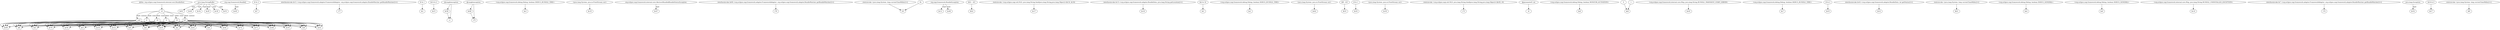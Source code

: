 digraph g {
0[label="16"]
1[label="$r71"]
0->1[label=""]
2[label="4"]
3[label="$r44"]
2->3[label=""]
4[label="$r25"]
0->4[label=""]
5[label="$r6"]
2->5[label=""]
6[label="$r5"]
6->4[label=""]
6->3[label=""]
7[label="8"]
7->3[label=""]
6->1[label=""]
7->5[label=""]
8[label="java.lang.StringBuffer"]
9[label="$r61"]
8->9[label="type"]
10[label="$r59"]
2->10[label=""]
6->5[label=""]
11[label="org.osgi.framework.Bundle[]"]
12[label="$r49"]
11->12[label="type"]
0->3[label=""]
13[label="32"]
14[label="$r69"]
13->14[label=""]
15[label="$r70"]
2->15[label=""]
16[label="null"]
17[label="$r35"]
16->17[label=""]
18[label="$r48"]
7->18[label=""]
19[label="i0 & 2"]
20[label="$i7"]
19->20[label=""]
21[label="interfaceinvoke $r11.<org.eclipse.osgi.framework.adaptor.FrameworkAdaptor: org.eclipse.osgi.framework.adaptor.BundleWatcher getBundleWatcher()>()"]
22[label="r77"]
21->22[label=""]
13->1[label=""]
6->14[label=""]
23[label="$r4"]
13->23[label=""]
24[label="i0 & 1"]
25[label="$i1"]
24->25[label=""]
2->4[label=""]
26[label="$r10"]
0->26[label=""]
7->14[label=""]
27[label="$i14 & 2"]
28[label="$i15"]
27->28[label=""]
6->15[label=""]
7->4[label=""]
2->26[label=""]
29[label="$r12"]
16->29[label=""]
7->15[label=""]
6->18[label=""]
30[label="$r26"]
8->30[label="type"]
6->26[label=""]
2->18[label=""]
31[label="$r34"]
8->31[label="type"]
7->26[label=""]
0->14[label=""]
32[label="$r43"]
2->32[label=""]
0->29[label=""]
33[label="$r58"]
34[label="r1"]
33->34[label=""]
7->32[label=""]
35[label="$r9"]
6->35[label=""]
36[label="$r8"]
13->36[label=""]
37[label="r0"]
37->16[label="field: context"]
16->26[label=""]
0->18[label=""]
7->29[label=""]
6->29[label=""]
0->32[label=""]
16->15[label=""]
0->35[label=""]
13->10[label=""]
38[label="$r68"]
39[label="r75"]
38->39[label=""]
40[label="$i16"]
0->40[label=""]
13->5[label=""]
16->3[label=""]
13->4[label=""]
6->10[label=""]
2->29[label=""]
7->10[label=""]
0->36[label=""]
13->18[label=""]
41[label="$i8"]
16->41[label=""]
13->32[label=""]
42[label="$i4"]
13->42[label=""]
13->35[label=""]
0->10[label=""]
13->40[label=""]
0->5[label=""]
43[label="<org.eclipse.osgi.framework.debug.Debug: boolean DEBUG_BUNDLE_TIME>"]
44[label="$z3"]
43->44[label=""]
45[label="$r29"]
8->45[label="type"]
46[label="$r2"]
6->46[label=""]
0->42[label=""]
2->42[label=""]
47[label="<java.lang.System: java.io.PrintStream out>"]
48[label="$r19"]
47->48[label=""]
6->40[label=""]
6->36[label=""]
49[label="@caughtexception"]
49->39[label=""]
7->42[label=""]
50[label="@caughtexception"]
50->34[label=""]
51[label="org.eclipse.osgi.framework.internal.core.AbstractBundle$BundleStatusException"]
52[label="$r47"]
51->52[label="type"]
53[label="interfaceinvoke $r60.<org.eclipse.osgi.framework.adaptor.FrameworkAdaptor: org.eclipse.osgi.framework.adaptor.BundleWatcher getBundleWatcher()>()"]
54[label="r76"]
53->54[label=""]
6->17[label=""]
55[label="staticinvoke <java.lang.System: long currentTimeMillis()>()"]
56[label="l23"]
55->56[label=""]
37->6[label="field: context"]
0->41[label=""]
57[label="org.osgi.framework.BundleException"]
58[label="$r13"]
57->58[label="type"]
0->23[label=""]
59[label="$i2"]
16->59[label=""]
60[label="$l21 - l23"]
61[label="$l22"]
60->61[label=""]
62[label="staticinvoke <org.eclipse.osgi.util.NLS: java.lang.String bind(java.lang.String,java.lang.Object)>($r14, $r16)"]
63[label="$r17"]
62->63[label=""]
7->41[label=""]
2->41[label=""]
16->18[label=""]
64[label="interfaceinvoke $r15.<org.eclipse.osgi.framework.adaptor.BundleData: java.lang.String getLocation()>()"]
65[label="$r16"]
64->65[label=""]
2->23[label=""]
66[label="$i2 & 32"]
67[label="$i3"]
66->67[label=""]
13->41[label=""]
16->32[label=""]
68[label="<org.eclipse.osgi.framework.debug.Debug: boolean DEBUG_BUNDLE_TIME>"]
69[label="$z1"]
68->69[label=""]
7->23[label=""]
70[label="<java.lang.System: java.io.PrintStream out>"]
71[label="$r62"]
70->71[label=""]
16->42[label=""]
16->46[label=""]
72[label="$l9 - l23"]
73[label="$l10"]
72->73[label=""]
74[label="i0 & 1"]
75[label="$i18"]
74->75[label=""]
76[label="<java.lang.System: java.io.PrintStream out>"]
77[label="$r30"]
76->77[label=""]
78[label="@this: org.eclipse.osgi.framework.internal.core.BundleHost"]
78->37[label=""]
79[label="staticinvoke <org.eclipse.osgi.util.NLS: java.lang.String bind(java.lang.String,java.lang.Object)>($r45, r0)"]
80[label="r73"]
79->80[label=""]
81[label="$r46"]
57->81[label="type"]
82[label="$r18"]
8->82[label="type"]
37->13[label="field: state"]
83[label="@parameter0: int"]
84[label="i0"]
83->84[label=""]
85[label="$r53"]
8->85[label="type"]
86[label="<org.eclipse.osgi.framework.debug.Debug: boolean MONITOR_ACTIVATION>"]
87[label="$z6"]
86->87[label=""]
13->17[label=""]
88[label="$r72"]
13->88[label=""]
13->59[label=""]
89[label="0"]
90[label="$z8"]
89->90[label=""]
91[label="<org.eclipse.osgi.framework.internal.core.Msg: java.lang.String BUNDLE_TRANSIENT_START_ERROR>"]
92[label="$r45"]
91->92[label=""]
16->23[label=""]
93[label="1"]
93->90[label=""]
94[label="<org.eclipse.osgi.framework.debug.Debug: boolean DEBUG_BUNDLE_TIME>"]
95[label="$z7"]
94->95[label=""]
7->59[label=""]
6->59[label=""]
2->59[label=""]
6->88[label=""]
0->88[label=""]
96[label="i0 & 2"]
97[label="$i19"]
96->97[label=""]
98[label="interfaceinvoke $r43.<org.eclipse.osgi.framework.adaptor.BundleData: int getStatus()>()"]
99[label="$i14"]
98->99[label=""]
0->59[label=""]
0->46[label=""]
7->17[label=""]
7->88[label=""]
16->1[label=""]
16->14[label=""]
2->17[label=""]
2->88[label=""]
16->4[label=""]
2->36[label=""]
100[label="staticinvoke <java.lang.System: long currentTimeMillis()>()"]
101[label="$l21"]
100->101[label=""]
7->36[label=""]
13->29[label=""]
2->35[label=""]
13->46[label=""]
7->35[label=""]
7->40[label=""]
6->32[label=""]
6->42[label=""]
0->17[label=""]
2->40[label=""]
102[label="<org.eclipse.osgi.framework.debug.Debug: boolean DEBUG_GENERAL>"]
103[label="$z4"]
102->103[label=""]
104[label="<org.eclipse.osgi.framework.debug.Debug: boolean DEBUG_GENERAL>"]
105[label="$z0"]
104->105[label=""]
37->0[label="field: state"]
0->15[label=""]
16->35[label=""]
16->10[label=""]
49->38[label=""]
16->40[label=""]
13->26[label=""]
50->33[label=""]
2->14[label=""]
106[label="<org.eclipse.osgi.framework.internal.core.Msg: java.lang.String BUNDLE_UNINSTALLED_EXCEPTION>"]
107[label="$r14"]
106->107[label=""]
6->41[label=""]
108[label="interfaceinvoke $r7.<org.eclipse.osgi.framework.adaptor.FrameworkAdaptor: org.eclipse.osgi.framework.adaptor.BundleWatcher getBundleWatcher()>()"]
109[label="r74"]
108->109[label=""]
16->88[label=""]
110[label="java.lang.Exception"]
111[label="$r52"]
110->111[label="type"]
13->15[label=""]
112[label="0L"]
112->56[label=""]
16->5[label=""]
2->1[label=""]
2->46[label=""]
37->2[label="field: state"]
16->36[label=""]
6->23[label=""]
7->1[label=""]
7->46[label=""]
37->7[label="field: state"]
113[label="$i16 & 4"]
114[label="$i17"]
113->114[label=""]
115[label="staticinvoke <java.lang.System: long currentTimeMillis()>()"]
116[label="$l9"]
115->116[label=""]
13->3[label=""]
}